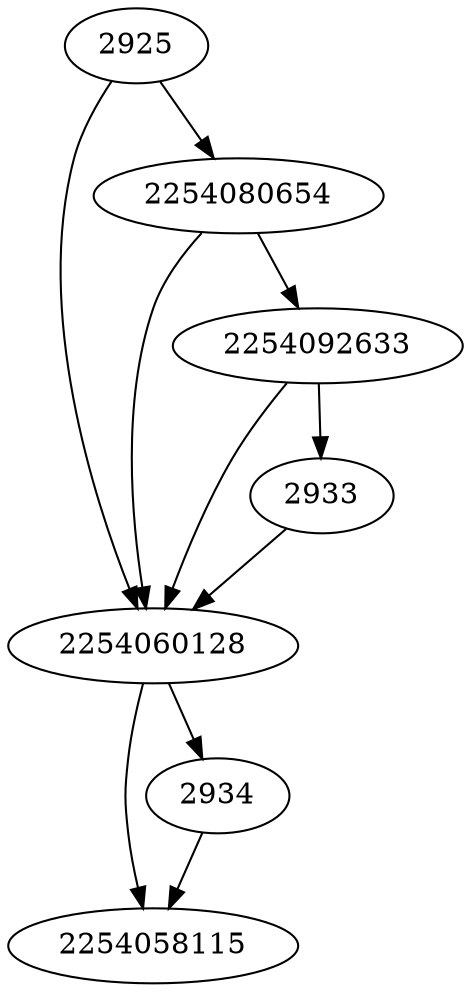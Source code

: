 strict digraph  {
2254060128;
2254058115;
2925;
2254080654;
2933;
2934;
2254092633;
2254060128 -> 2934;
2254060128 -> 2254058115;
2925 -> 2254080654;
2925 -> 2254060128;
2254080654 -> 2254092633;
2254080654 -> 2254060128;
2933 -> 2254060128;
2934 -> 2254058115;
2254092633 -> 2933;
2254092633 -> 2254060128;
}
